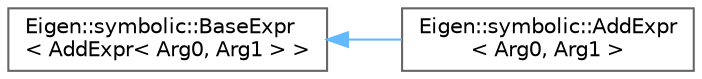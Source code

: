 digraph "Graphical Class Hierarchy"
{
 // LATEX_PDF_SIZE
  bgcolor="transparent";
  edge [fontname=Helvetica,fontsize=10,labelfontname=Helvetica,labelfontsize=10];
  node [fontname=Helvetica,fontsize=10,shape=box,height=0.2,width=0.4];
  rankdir="LR";
  Node0 [id="Node000000",label="Eigen::symbolic::BaseExpr\l\< AddExpr\< Arg0, Arg1 \> \>",height=0.2,width=0.4,color="grey40", fillcolor="white", style="filled",URL="$classEigen_1_1symbolic_1_1BaseExpr.html",tooltip=" "];
  Node0 -> Node1 [id="edge1302_Node000000_Node000001",dir="back",color="steelblue1",style="solid",tooltip=" "];
  Node1 [id="Node000001",label="Eigen::symbolic::AddExpr\l\< Arg0, Arg1 \>",height=0.2,width=0.4,color="grey40", fillcolor="white", style="filled",URL="$classEigen_1_1symbolic_1_1AddExpr.html",tooltip=" "];
}
